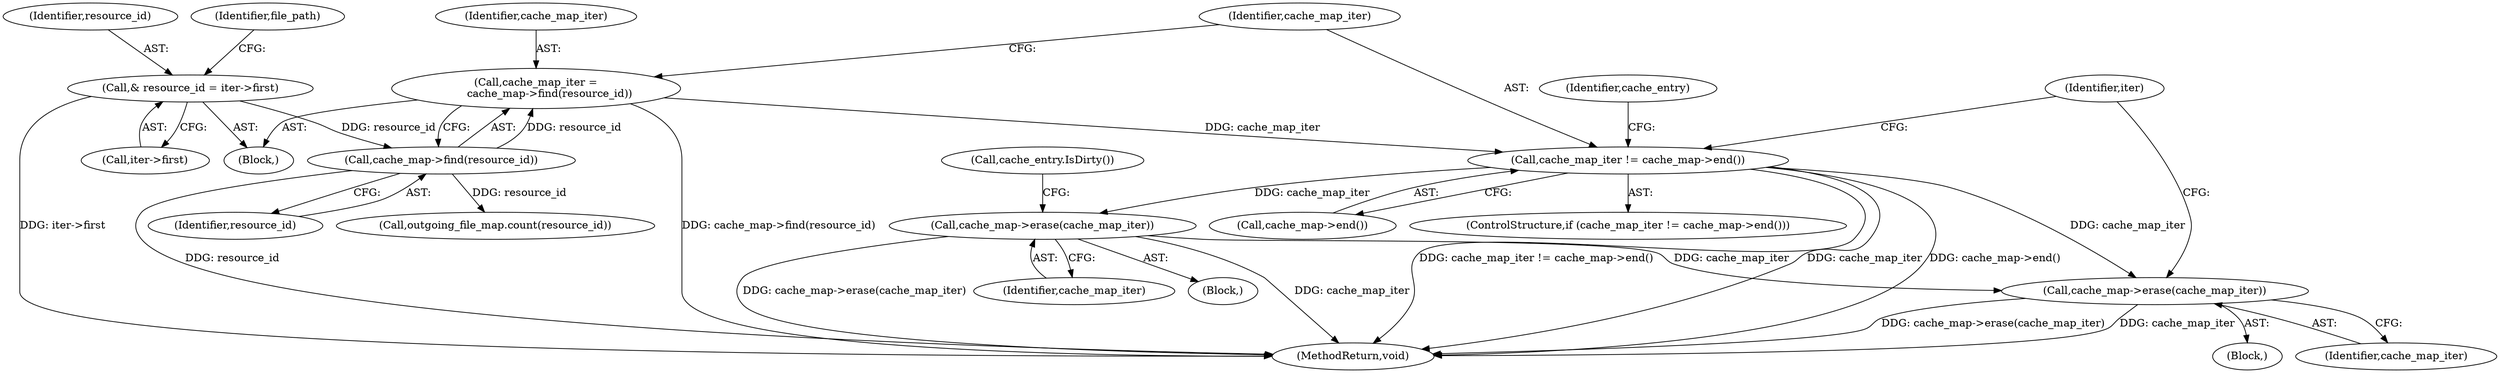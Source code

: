 digraph "1_Chrome_baef1ffd73db183ca50c854e1779ed7f6e5100a8_5@del" {
"1000161" [label="(Call,cache_map->erase(cache_map_iter))"];
"1000134" [label="(Call,cache_map_iter != cache_map->end())"];
"1000129" [label="(Call,cache_map_iter =\n        cache_map->find(resource_id))"];
"1000131" [label="(Call,cache_map->find(resource_id))"];
"1000117" [label="(Call,& resource_id = iter->first)"];
"1000179" [label="(Call,cache_map->erase(cache_map_iter))"];
"1000179" [label="(Call,cache_map->erase(cache_map_iter))"];
"1000169" [label="(Block,)"];
"1000124" [label="(Identifier,file_path)"];
"1000129" [label="(Call,cache_map_iter =\n        cache_map->find(resource_id))"];
"1000136" [label="(Call,cache_map->end())"];
"1000135" [label="(Identifier,cache_map_iter)"];
"1000133" [label="(ControlStructure,if (cache_map_iter != cache_map->end()))"];
"1000166" [label="(Call,cache_entry.IsDirty())"];
"1000115" [label="(Block,)"];
"1000181" [label="(MethodReturn,void)"];
"1000117" [label="(Call,& resource_id = iter->first)"];
"1000132" [label="(Identifier,resource_id)"];
"1000134" [label="(Call,cache_map_iter != cache_map->end())"];
"1000140" [label="(Identifier,cache_entry)"];
"1000119" [label="(Call,iter->first)"];
"1000131" [label="(Call,cache_map->find(resource_id))"];
"1000162" [label="(Identifier,cache_map_iter)"];
"1000118" [label="(Identifier,resource_id)"];
"1000114" [label="(Identifier,iter)"];
"1000161" [label="(Call,cache_map->erase(cache_map_iter))"];
"1000148" [label="(Call,outgoing_file_map.count(resource_id))"];
"1000180" [label="(Identifier,cache_map_iter)"];
"1000130" [label="(Identifier,cache_map_iter)"];
"1000151" [label="(Block,)"];
"1000161" -> "1000151"  [label="AST: "];
"1000161" -> "1000162"  [label="CFG: "];
"1000162" -> "1000161"  [label="AST: "];
"1000166" -> "1000161"  [label="CFG: "];
"1000161" -> "1000181"  [label="DDG: cache_map_iter"];
"1000161" -> "1000181"  [label="DDG: cache_map->erase(cache_map_iter)"];
"1000134" -> "1000161"  [label="DDG: cache_map_iter"];
"1000161" -> "1000179"  [label="DDG: cache_map_iter"];
"1000134" -> "1000133"  [label="AST: "];
"1000134" -> "1000136"  [label="CFG: "];
"1000135" -> "1000134"  [label="AST: "];
"1000136" -> "1000134"  [label="AST: "];
"1000140" -> "1000134"  [label="CFG: "];
"1000114" -> "1000134"  [label="CFG: "];
"1000134" -> "1000181"  [label="DDG: cache_map_iter != cache_map->end()"];
"1000134" -> "1000181"  [label="DDG: cache_map_iter"];
"1000134" -> "1000181"  [label="DDG: cache_map->end()"];
"1000129" -> "1000134"  [label="DDG: cache_map_iter"];
"1000134" -> "1000179"  [label="DDG: cache_map_iter"];
"1000129" -> "1000115"  [label="AST: "];
"1000129" -> "1000131"  [label="CFG: "];
"1000130" -> "1000129"  [label="AST: "];
"1000131" -> "1000129"  [label="AST: "];
"1000135" -> "1000129"  [label="CFG: "];
"1000129" -> "1000181"  [label="DDG: cache_map->find(resource_id)"];
"1000131" -> "1000129"  [label="DDG: resource_id"];
"1000131" -> "1000132"  [label="CFG: "];
"1000132" -> "1000131"  [label="AST: "];
"1000131" -> "1000181"  [label="DDG: resource_id"];
"1000117" -> "1000131"  [label="DDG: resource_id"];
"1000131" -> "1000148"  [label="DDG: resource_id"];
"1000117" -> "1000115"  [label="AST: "];
"1000117" -> "1000119"  [label="CFG: "];
"1000118" -> "1000117"  [label="AST: "];
"1000119" -> "1000117"  [label="AST: "];
"1000124" -> "1000117"  [label="CFG: "];
"1000117" -> "1000181"  [label="DDG: iter->first"];
"1000179" -> "1000169"  [label="AST: "];
"1000179" -> "1000180"  [label="CFG: "];
"1000180" -> "1000179"  [label="AST: "];
"1000114" -> "1000179"  [label="CFG: "];
"1000179" -> "1000181"  [label="DDG: cache_map->erase(cache_map_iter)"];
"1000179" -> "1000181"  [label="DDG: cache_map_iter"];
}
